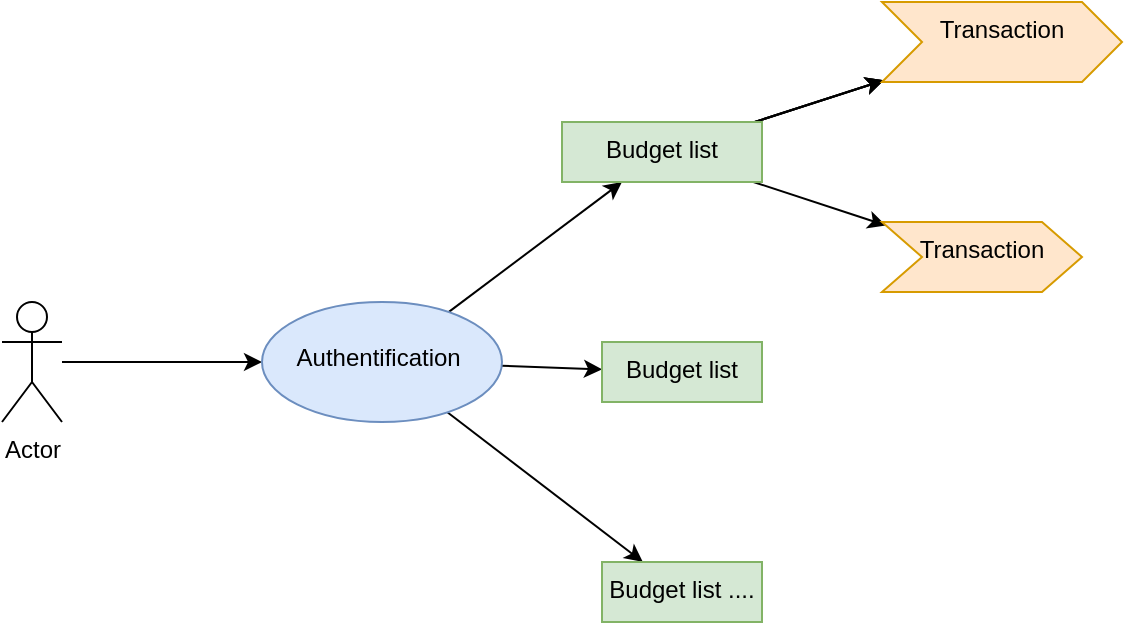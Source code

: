 <mxfile>
    <diagram id="pQ0CsaA6ebl_mZYTfRP8" name="Page-1">
        <mxGraphModel dx="589" dy="576" grid="1" gridSize="10" guides="1" tooltips="1" connect="1" arrows="1" fold="1" page="1" pageScale="1" pageWidth="850" pageHeight="1100" math="0" shadow="0">
            <root>
                <mxCell id="0"/>
                <mxCell id="1" parent="0"/>
                <mxCell id="5" value="" style="edgeStyle=none;html=1;" edge="1" parent="1" source="2" target="4">
                    <mxGeometry relative="1" as="geometry"/>
                </mxCell>
                <mxCell id="2" value="Actor" style="shape=umlActor;verticalLabelPosition=bottom;verticalAlign=top;html=1;outlineConnect=0;" vertex="1" parent="1">
                    <mxGeometry x="60" y="210" width="30" height="60" as="geometry"/>
                </mxCell>
                <mxCell id="7" value="" style="edgeStyle=none;html=1;" edge="1" parent="1" source="4" target="6">
                    <mxGeometry relative="1" as="geometry"/>
                </mxCell>
                <mxCell id="9" value="" style="edgeStyle=none;html=1;" edge="1" parent="1" source="4" target="8">
                    <mxGeometry relative="1" as="geometry"/>
                </mxCell>
                <mxCell id="11" value="" style="edgeStyle=none;html=1;" edge="1" parent="1" source="4" target="10">
                    <mxGeometry relative="1" as="geometry"/>
                </mxCell>
                <mxCell id="4" value="&lt;div&gt;&lt;br&gt;&lt;/div&gt;&lt;div&gt;&lt;span style=&quot;background-color: transparent;&quot;&gt;Authentification&amp;nbsp;&lt;/span&gt;&lt;br&gt;&lt;/div&gt;" style="ellipse;whiteSpace=wrap;html=1;verticalAlign=top;fillColor=#dae8fc;strokeColor=#6c8ebf;" vertex="1" parent="1">
                    <mxGeometry x="190" y="210" width="120" height="60" as="geometry"/>
                </mxCell>
                <mxCell id="6" value="Budget list" style="whiteSpace=wrap;html=1;verticalAlign=top;fillColor=#d5e8d4;strokeColor=#82b366;" vertex="1" parent="1">
                    <mxGeometry x="360" y="230" width="80" height="30" as="geometry"/>
                </mxCell>
                <mxCell id="14" value="" style="edgeStyle=none;html=1;" edge="1" parent="1" source="8" target="13">
                    <mxGeometry relative="1" as="geometry"/>
                </mxCell>
                <mxCell id="15" value="" style="edgeStyle=none;html=1;" edge="1" parent="1" source="8" target="13">
                    <mxGeometry relative="1" as="geometry"/>
                </mxCell>
                <mxCell id="16" value="" style="edgeStyle=none;html=1;" edge="1" parent="1" source="8" target="13">
                    <mxGeometry relative="1" as="geometry"/>
                </mxCell>
                <mxCell id="18" value="" style="edgeStyle=none;html=1;" edge="1" parent="1" source="8" target="17">
                    <mxGeometry relative="1" as="geometry"/>
                </mxCell>
                <mxCell id="8" value="&lt;span style=&quot;color: rgb(0, 0, 0);&quot;&gt;Budget list&lt;/span&gt;" style="whiteSpace=wrap;html=1;verticalAlign=top;fillColor=#d5e8d4;strokeColor=#82b366;" vertex="1" parent="1">
                    <mxGeometry x="340" y="120" width="100" height="30" as="geometry"/>
                </mxCell>
                <mxCell id="10" value="&lt;span style=&quot;color: rgb(0, 0, 0);&quot;&gt;Budget list ....&lt;/span&gt;" style="whiteSpace=wrap;html=1;verticalAlign=top;fillColor=#d5e8d4;strokeColor=#82b366;" vertex="1" parent="1">
                    <mxGeometry x="360" y="340" width="80" height="30" as="geometry"/>
                </mxCell>
                <mxCell id="13" value="Transaction" style="shape=step;perimeter=stepPerimeter;whiteSpace=wrap;html=1;fixedSize=1;verticalAlign=top;fillColor=#ffe6cc;strokeColor=#d79b00;" vertex="1" parent="1">
                    <mxGeometry x="500" y="60" width="120" height="40" as="geometry"/>
                </mxCell>
                <mxCell id="17" value="&lt;span style=&quot;color: rgb(0, 0, 0);&quot;&gt;Transaction&lt;/span&gt;" style="shape=step;perimeter=stepPerimeter;whiteSpace=wrap;html=1;fixedSize=1;verticalAlign=top;fillColor=#ffe6cc;strokeColor=#d79b00;" vertex="1" parent="1">
                    <mxGeometry x="500" y="170" width="100" height="35" as="geometry"/>
                </mxCell>
            </root>
        </mxGraphModel>
    </diagram>
</mxfile>